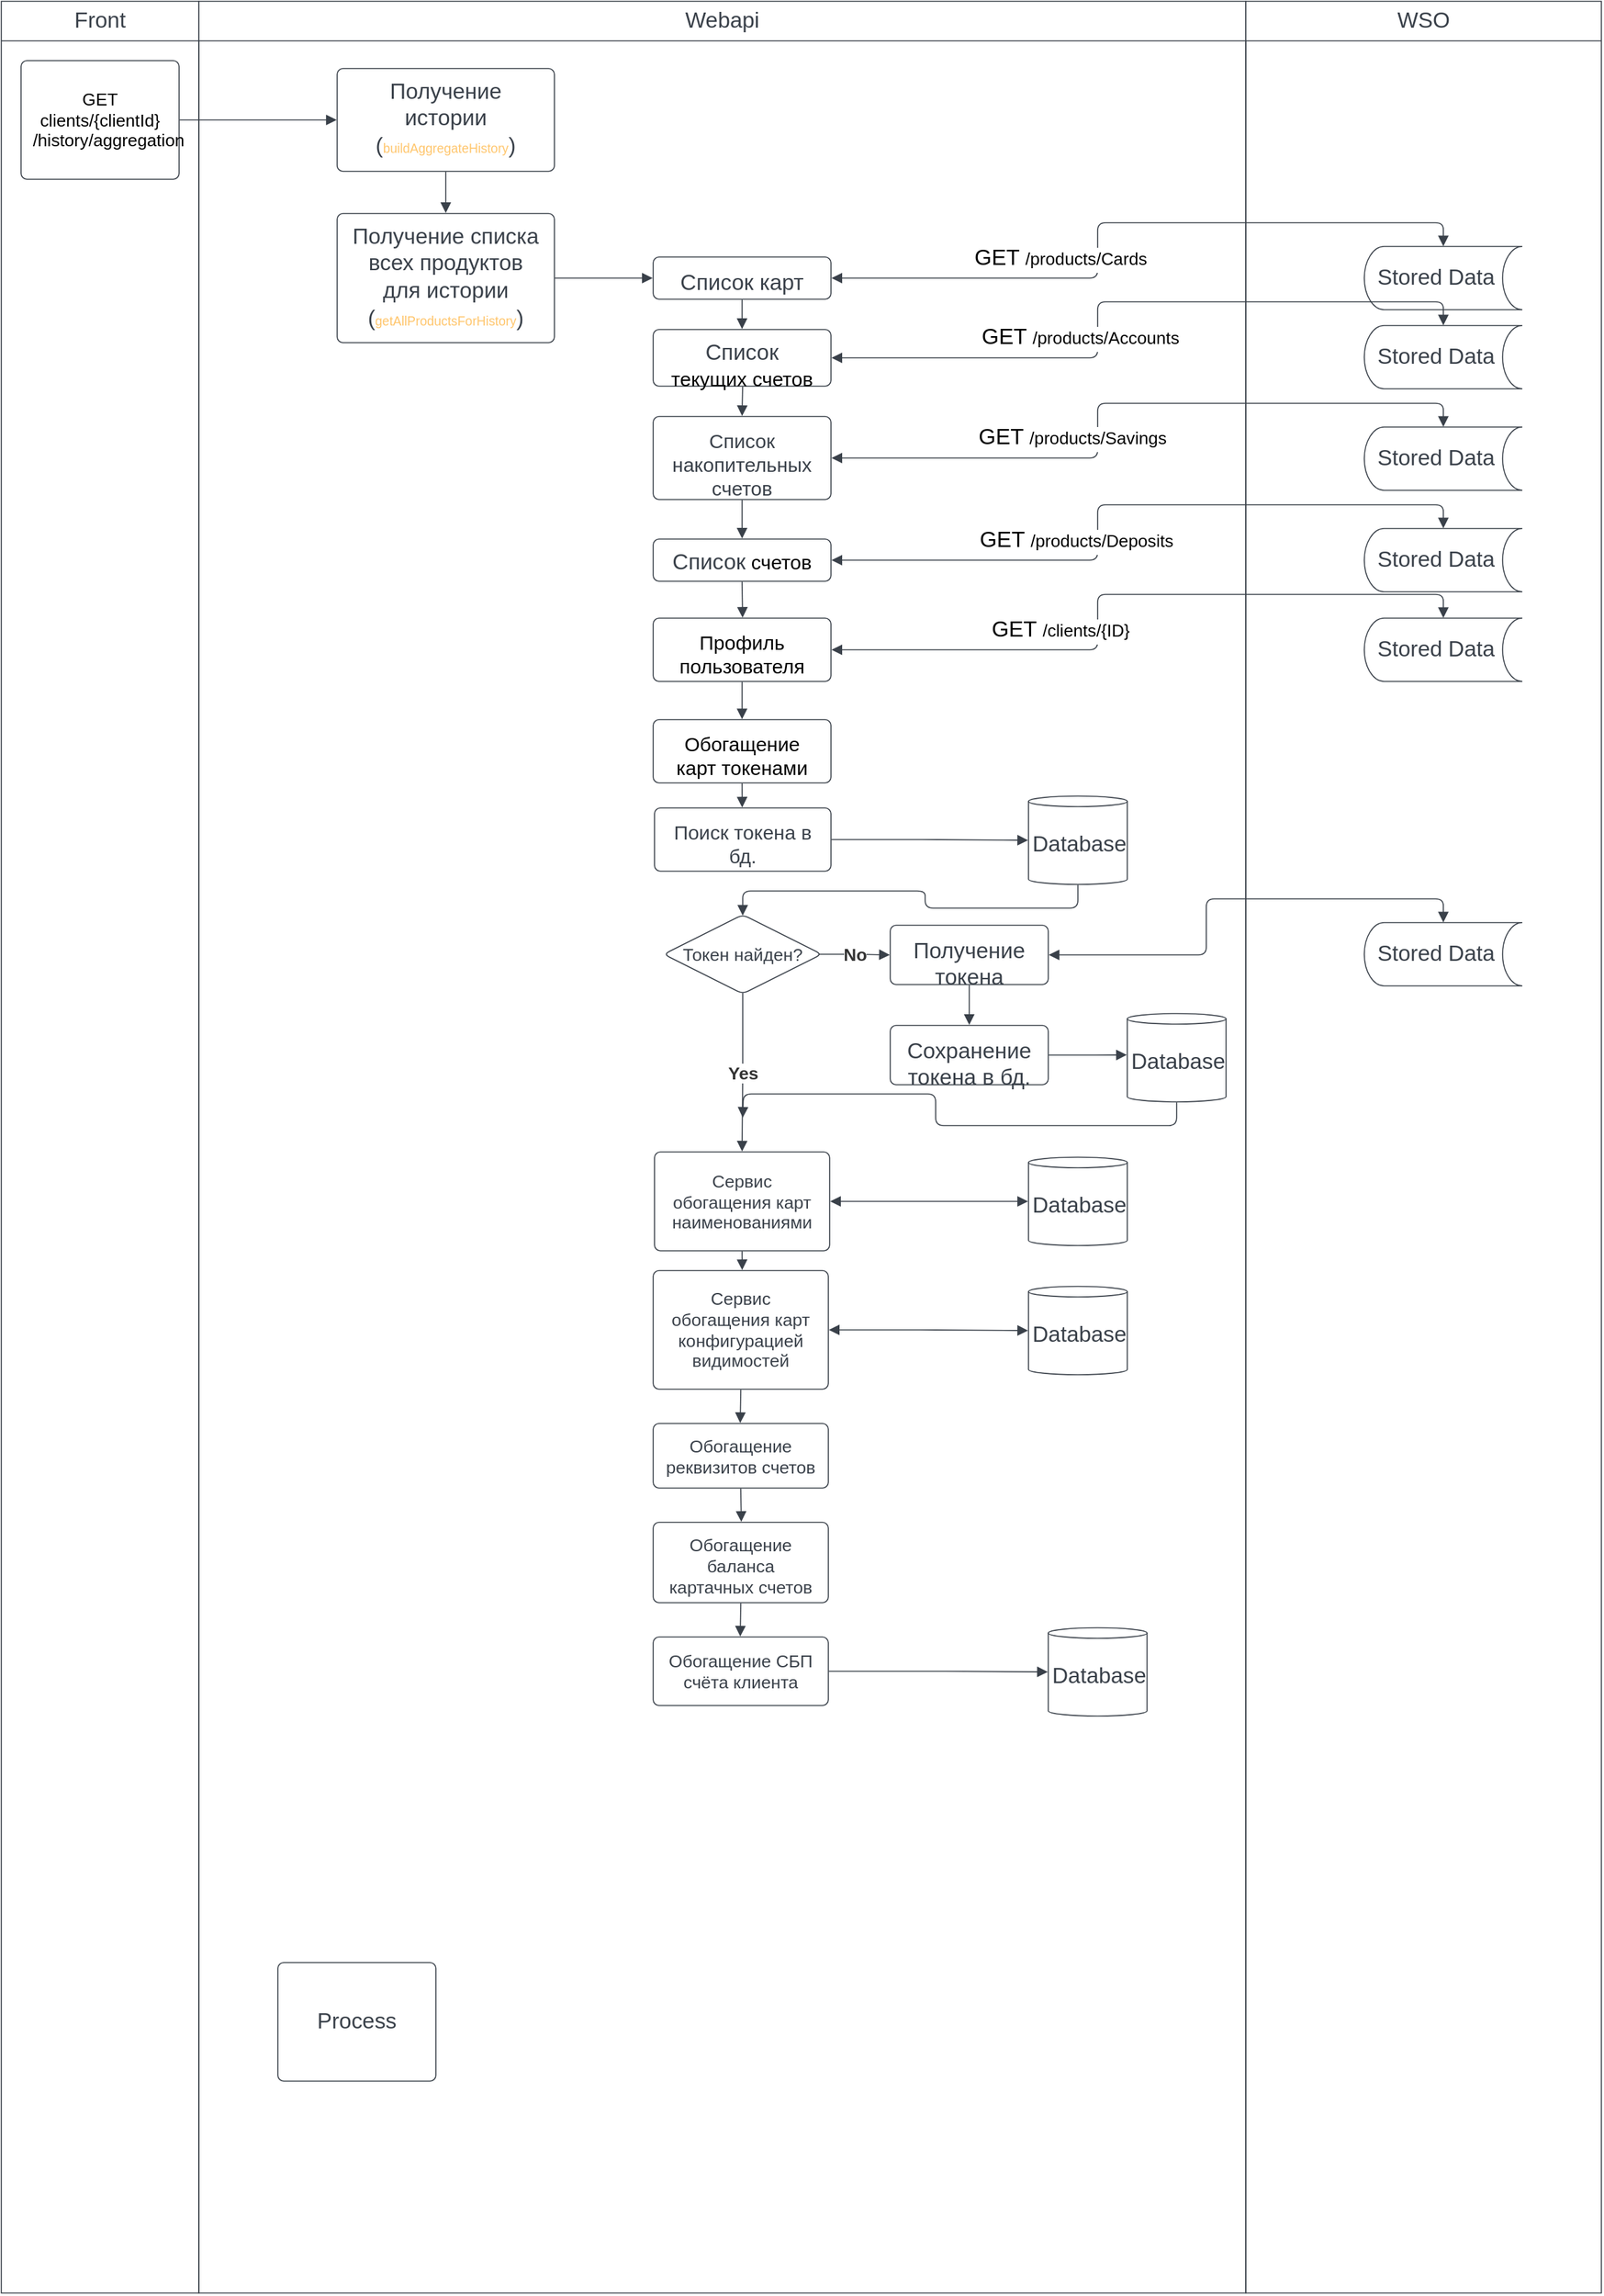 <mxfile version="20.4.0" type="github">
  <diagram id="UjfAyTmwoN08glMjMU2W" name="Page-1">
    <mxGraphModel dx="2031" dy="2107" grid="1" gridSize="10" guides="1" tooltips="1" connect="1" arrows="1" fold="1" page="1" pageScale="1" pageWidth="850" pageHeight="1100" math="0" shadow="0">
      <root>
        <mxCell id="0" />
        <mxCell id="1" parent="0" />
        <mxCell id="c8gqJFBUCQKYiurZhm5t-12" value="" style="fillColor=none;strokeColor=none;pointerEvents=0;fontStyle=0;html=1;whiteSpace=wrap;container=1;collapsible=0;childLayout=stackLayout;resizeParent=1;dropTarget=0;fontSize=13;spacing=0;strokeOpacity=100;rounded=1;absoluteArcSize=1;arcSize=9;strokeWidth=0.8;" vertex="1" parent="1">
          <mxGeometry x="330" y="-3" width="1215" height="1738.75" as="geometry" />
        </mxCell>
        <mxCell id="c8gqJFBUCQKYiurZhm5t-13" value="Front" style="swimlane;html=1;whiteSpace=wrap;connectable=0;fontStyle=0;startSize=30;dropTarget=0;rounded=0;spacing=0;strokeColor=#3a414a;strokeOpacity=100;strokeWidth=0.8;container=1;pointerEvents=0;collapsible=0;recursiveResize=0;fontSize=16.7;fontColor=#3a414a;" vertex="1" parent="c8gqJFBUCQKYiurZhm5t-12">
          <mxGeometry width="150" height="1738.75" as="geometry" />
        </mxCell>
        <mxCell id="c8gqJFBUCQKYiurZhm5t-14" value="Webapi" style="swimlane;html=1;whiteSpace=wrap;connectable=0;fontStyle=0;startSize=30;dropTarget=0;rounded=0;spacing=0;strokeColor=#3a414a;strokeOpacity=100;strokeWidth=0.8;container=1;pointerEvents=0;collapsible=0;recursiveResize=0;fontSize=16.7;fontColor=#3a414a;" vertex="1" parent="c8gqJFBUCQKYiurZhm5t-12">
          <mxGeometry x="150" width="795" height="1738.75" as="geometry" />
        </mxCell>
        <mxCell id="c8gqJFBUCQKYiurZhm5t-15" value="WSO" style="swimlane;html=1;whiteSpace=wrap;connectable=0;fontStyle=0;startSize=30;dropTarget=0;rounded=0;spacing=0;strokeColor=#3a414a;strokeOpacity=100;strokeWidth=0.8;container=1;pointerEvents=0;collapsible=0;recursiveResize=0;fontSize=16.7;fontColor=#3a414a;" vertex="1" parent="c8gqJFBUCQKYiurZhm5t-12">
          <mxGeometry x="945" width="270" height="1738.75" as="geometry" />
        </mxCell>
        <UserObject label="GET clients/{clientId}&#xa;/history/aggregation" lucidchartObjectId="Pw5XpoBd9J1g" id="c8gqJFBUCQKYiurZhm5t-16">
          <mxCell style="html=1;overflow=block;blockSpacing=1;whiteSpace=wrap;fontSize=13.1;fontColor=default;spacing=9;strokeColor=#3a414a;strokeOpacity=100;rounded=1;absoluteArcSize=1;arcSize=9;strokeWidth=0.8;" vertex="1" parent="1">
            <mxGeometry x="345" y="42" width="120" height="90" as="geometry" />
          </mxCell>
        </UserObject>
        <UserObject label="&lt;div style=&quot;display: flex; justify-content: center; text-align: center; align-items: baseline; font-size: 0; line-height: 1.25;margin-top: -2px;&quot;&gt;&lt;span&gt;&lt;span style=&quot;font-size:16.7px;color:#3a414a;&quot;&gt;Получение истории&#xa;(&lt;/span&gt;&lt;span style=&quot;font-size:9.7px;color:#ffc66d;&quot;&gt;buildAggregateHistory&lt;/span&gt;&lt;span style=&quot;font-size:16.7px;color:#3a414a;&quot;&gt;)&lt;/span&gt;&lt;/span&gt;&lt;/div&gt;" lucidchartObjectId="UA5Xp363m_EK" id="c8gqJFBUCQKYiurZhm5t-17">
          <mxCell style="html=1;overflow=block;blockSpacing=1;whiteSpace=wrap;fontSize=13;spacing=9;strokeColor=#3a414a;strokeOpacity=100;rounded=1;absoluteArcSize=1;arcSize=9;strokeWidth=0.8;" vertex="1" parent="1">
            <mxGeometry x="585" y="48" width="165" height="78" as="geometry" />
          </mxCell>
        </UserObject>
        <UserObject label="" lucidchartObjectId="2A5Xym7rcj5j" id="c8gqJFBUCQKYiurZhm5t-18">
          <mxCell style="html=1;jettySize=18;whiteSpace=wrap;fontSize=13;strokeColor=#3a414a;strokeOpacity=100;strokeWidth=0.8;rounded=1;arcSize=12;edgeStyle=orthogonalEdgeStyle;startArrow=none;endArrow=block;endFill=1;exitX=1.003;exitY=0.5;exitPerimeter=0;entryX=-0.002;entryY=0.5;entryPerimeter=0;" edge="1" parent="1" source="c8gqJFBUCQKYiurZhm5t-16" target="c8gqJFBUCQKYiurZhm5t-17">
            <mxGeometry width="100" height="100" relative="1" as="geometry">
              <Array as="points" />
            </mxGeometry>
          </mxCell>
        </UserObject>
        <UserObject label="&lt;div style=&quot;display: flex; justify-content: center; text-align: center; align-items: baseline; font-size: 0; line-height: 1.25;margin-top: -2px;&quot;&gt;&lt;span&gt;&lt;span style=&quot;font-size:16.7px;color:#3a414a;&quot;&gt;Получение списка всех продуктов для истории&#xa;(&lt;/span&gt;&lt;span style=&quot;font-size:9.7px;color:#ffc66d;&quot;&gt;getAllProductsForHistory&lt;/span&gt;&lt;span style=&quot;font-size:16.7px;color:#3a414a;&quot;&gt;)&lt;/span&gt;&lt;/span&gt;&lt;/div&gt;" lucidchartObjectId="mD5XSPRxrNwE" id="c8gqJFBUCQKYiurZhm5t-19">
          <mxCell style="html=1;overflow=block;blockSpacing=1;whiteSpace=wrap;fontSize=13;spacing=9;strokeColor=#3a414a;strokeOpacity=100;rounded=1;absoluteArcSize=1;arcSize=9;strokeWidth=0.8;" vertex="1" parent="1">
            <mxGeometry x="585" y="158" width="165" height="98" as="geometry" />
          </mxCell>
        </UserObject>
        <UserObject label="" lucidchartObjectId="zD5XXEEUaqcl" id="c8gqJFBUCQKYiurZhm5t-20">
          <mxCell style="html=1;jettySize=18;whiteSpace=wrap;fontSize=13;strokeColor=#3a414a;strokeOpacity=100;strokeWidth=0.8;rounded=1;arcSize=12;edgeStyle=orthogonalEdgeStyle;startArrow=none;endArrow=block;endFill=1;exitX=0.5;exitY=1.004;exitPerimeter=0;entryX=0.5;entryY=-0.004;entryPerimeter=0;" edge="1" parent="1" source="c8gqJFBUCQKYiurZhm5t-17" target="c8gqJFBUCQKYiurZhm5t-19">
            <mxGeometry width="100" height="100" relative="1" as="geometry">
              <Array as="points" />
            </mxGeometry>
          </mxCell>
        </UserObject>
        <UserObject label="Список карт&#xa;" lucidchartObjectId="GG5XDF1O8u8E" id="c8gqJFBUCQKYiurZhm5t-21">
          <mxCell style="html=1;overflow=block;blockSpacing=1;whiteSpace=wrap;fontSize=16.7;fontColor=#3a414a;spacing=9;strokeColor=#3a414a;strokeOpacity=100;rounded=1;absoluteArcSize=1;arcSize=9;strokeWidth=0.8;" vertex="1" parent="1">
            <mxGeometry x="825" y="191" width="135" height="32" as="geometry" />
          </mxCell>
        </UserObject>
        <UserObject label="" lucidchartObjectId="SG5XGZaXn._d" id="c8gqJFBUCQKYiurZhm5t-22">
          <mxCell style="html=1;jettySize=18;whiteSpace=wrap;fontSize=13;strokeColor=#3a414a;strokeOpacity=100;strokeWidth=0.8;rounded=1;arcSize=12;edgeStyle=orthogonalEdgeStyle;startArrow=none;endArrow=block;endFill=1;exitX=1.002;exitY=0.5;exitPerimeter=0;entryX=-0.003;entryY=0.5;entryPerimeter=0;" edge="1" parent="1" source="c8gqJFBUCQKYiurZhm5t-19" target="c8gqJFBUCQKYiurZhm5t-21">
            <mxGeometry width="100" height="100" relative="1" as="geometry">
              <Array as="points" />
            </mxGeometry>
          </mxCell>
        </UserObject>
        <UserObject label="Stored Data" lucidchartObjectId="0H5Xo92Akp3z" id="c8gqJFBUCQKYiurZhm5t-23">
          <mxCell style="html=1;overflow=block;blockSpacing=1;whiteSpace=wrap;shape=cylinder3;boundedLbl=1;size=15;lid=0;direction=south;fontSize=16.7;fontColor=#3a414a;spacing=3.8;strokeColor=#3a414a;strokeOpacity=100;rounded=1;absoluteArcSize=1;arcSize=9;strokeWidth=0.8;" vertex="1" parent="1">
            <mxGeometry x="1365" y="183" width="120" height="48" as="geometry" />
          </mxCell>
        </UserObject>
        <UserObject label="" lucidchartObjectId="3H5XNqMtX06T" id="c8gqJFBUCQKYiurZhm5t-24">
          <mxCell style="html=1;jettySize=18;whiteSpace=wrap;fontSize=13;strokeColor=#3a414a;strokeOpacity=100;strokeWidth=0.8;rounded=1;arcSize=12;edgeStyle=orthogonalEdgeStyle;startArrow=block;startFill=1;endArrow=block;endFill=1;exitX=1.003;exitY=0.5;exitPerimeter=0;entryX=-0.003;entryY=0.5;entryPerimeter=0;" edge="1" parent="1" source="c8gqJFBUCQKYiurZhm5t-21" target="c8gqJFBUCQKYiurZhm5t-23">
            <mxGeometry width="100" height="100" relative="1" as="geometry">
              <Array as="points" />
            </mxGeometry>
          </mxCell>
        </UserObject>
        <mxCell id="c8gqJFBUCQKYiurZhm5t-25" value="&lt;div style=&quot;display: flex; justify-content: center; text-align: center; align-items: baseline; font-size: 0; line-height: 1.25;margin-top: -2px;&quot;&gt;&lt;span&gt;&lt;span style=&quot;font-size:16.7px;color:#000000;&quot;&gt;GET &lt;/span&gt;&lt;span style=&quot;font-size:13.1px;color:#000000;&quot;&gt;/products/Cards&lt;/span&gt;&lt;/span&gt;&lt;/div&gt;" style="text;html=1;resizable=0;labelBackgroundColor=default;align=center;verticalAlign=middle;" vertex="1" parent="c8gqJFBUCQKYiurZhm5t-24">
          <mxGeometry x="-0.34" relative="1" as="geometry">
            <mxPoint y="-14.5" as="offset" />
          </mxGeometry>
        </mxCell>
        <UserObject label="&lt;div style=&quot;display: flex; justify-content: center; text-align: center; align-items: baseline; font-size: 0; line-height: 1.25;margin-top: -2px;&quot;&gt;&lt;span&gt;&lt;span style=&quot;font-size:16.7px;color:#3a414a;&quot;&gt;Список&lt;/span&gt;&lt;span style=&quot;font-size:15px;color:#000000;&quot;&gt; текущих счетов&#xa;&lt;/span&gt;&lt;/span&gt;&lt;/div&gt;" lucidchartObjectId="8H5XK.blLu59" id="c8gqJFBUCQKYiurZhm5t-26">
          <mxCell style="html=1;overflow=block;blockSpacing=1;whiteSpace=wrap;fontSize=13;spacing=9;strokeColor=#3a414a;strokeOpacity=100;rounded=1;absoluteArcSize=1;arcSize=9;strokeWidth=0.8;" vertex="1" parent="1">
            <mxGeometry x="825" y="246" width="135" height="43" as="geometry" />
          </mxCell>
        </UserObject>
        <UserObject label="" lucidchartObjectId="~H5Xkz4ND3wp" id="c8gqJFBUCQKYiurZhm5t-27">
          <mxCell style="html=1;jettySize=18;whiteSpace=wrap;overflow=block;blockSpacing=1;fontSize=13;strokeColor=#3a414a;strokeOpacity=100;strokeWidth=0.8;rounded=1;arcSize=12;edgeStyle=orthogonalEdgeStyle;startArrow=none;endArrow=block;endFill=1;exitX=0.5;exitY=1.011;exitPerimeter=0;entryX=0.5;entryY=-0.008;entryPerimeter=0;" edge="1" parent="1" source="c8gqJFBUCQKYiurZhm5t-21" target="c8gqJFBUCQKYiurZhm5t-26">
            <mxGeometry width="100" height="100" relative="1" as="geometry">
              <Array as="points" />
            </mxGeometry>
          </mxCell>
        </UserObject>
        <UserObject label="" lucidchartObjectId="3I5XIiW.pvrt" id="c8gqJFBUCQKYiurZhm5t-28">
          <mxCell style="html=1;jettySize=18;whiteSpace=wrap;overflow=block;blockSpacing=1;fontSize=13;strokeColor=#3a414a;strokeOpacity=100;strokeWidth=0.8;rounded=1;arcSize=12;edgeStyle=orthogonalEdgeStyle;startArrow=block;startFill=1;endArrow=block;endFill=1;exitX=1.003;exitY=0.5;exitPerimeter=0;entryX=-0.003;entryY=0.5;entryPerimeter=0;" edge="1" parent="1" source="c8gqJFBUCQKYiurZhm5t-26" target="c8gqJFBUCQKYiurZhm5t-44">
            <mxGeometry width="100" height="100" relative="1" as="geometry">
              <Array as="points" />
            </mxGeometry>
          </mxCell>
        </UserObject>
        <mxCell id="c8gqJFBUCQKYiurZhm5t-29" value="&lt;div style=&quot;display: flex; justify-content: center; text-align: center; align-items: baseline; font-size: 0; line-height: 1.25;margin-top: -2px;&quot;&gt;&lt;span&gt;&lt;span style=&quot;font-size:16.7px;color:#000000;&quot;&gt;GET &lt;/span&gt;&lt;span style=&quot;font-size:13.1px;color:#000000;&quot;&gt;/products/Accounts&lt;/span&gt;&lt;/span&gt;&lt;/div&gt;" style="text;html=1;resizable=0;labelBackgroundColor=default;align=center;verticalAlign=middle;" vertex="1" parent="c8gqJFBUCQKYiurZhm5t-28">
          <mxGeometry x="-0.282" relative="1" as="geometry">
            <mxPoint y="-15" as="offset" />
          </mxGeometry>
        </mxCell>
        <UserObject label="Список накопительных счетов&#xa;" lucidchartObjectId="0J5X.PhP8Ez." id="c8gqJFBUCQKYiurZhm5t-30">
          <mxCell style="html=1;overflow=block;blockSpacing=1;whiteSpace=wrap;fontSize=15;fontColor=#3a414a;spacing=9;strokeColor=#3a414a;strokeOpacity=100;rounded=1;absoluteArcSize=1;arcSize=9;strokeWidth=0.8;" vertex="1" parent="1">
            <mxGeometry x="825" y="312" width="135" height="63" as="geometry" />
          </mxCell>
        </UserObject>
        <UserObject label="" lucidchartObjectId="0J5XDlm10BkQ" id="c8gqJFBUCQKYiurZhm5t-31">
          <mxCell style="html=1;jettySize=18;whiteSpace=wrap;overflow=block;blockSpacing=1;fontSize=13;strokeColor=#3a414a;strokeOpacity=100;strokeWidth=0.8;rounded=1;arcSize=12;edgeStyle=orthogonalEdgeStyle;startArrow=block;startFill=1;endArrow=block;endFill=1;exitX=1.003;exitY=0.5;exitPerimeter=0;entryX=-0.003;entryY=0.5;entryPerimeter=0;" edge="1" parent="1" source="c8gqJFBUCQKYiurZhm5t-30" target="c8gqJFBUCQKYiurZhm5t-45">
            <mxGeometry width="100" height="100" relative="1" as="geometry">
              <Array as="points" />
            </mxGeometry>
          </mxCell>
        </UserObject>
        <mxCell id="c8gqJFBUCQKYiurZhm5t-32" value="&lt;div style=&quot;display: flex; justify-content: center; text-align: center; align-items: baseline; font-size: 0; line-height: 1.25;margin-top: -2px;&quot;&gt;&lt;span&gt;&lt;span style=&quot;font-size:16.7px;color:#000000;&quot;&gt;GET &lt;/span&gt;&lt;span style=&quot;font-size:13.1px;color:#000000;&quot;&gt;/products/Savings&lt;/span&gt;&lt;/span&gt;&lt;/div&gt;" style="text;html=1;resizable=0;labelBackgroundColor=default;align=center;verticalAlign=middle;" vertex="1" parent="c8gqJFBUCQKYiurZhm5t-31">
          <mxGeometry x="-0.305" relative="1" as="geometry">
            <mxPoint y="-15" as="offset" />
          </mxGeometry>
        </mxCell>
        <UserObject label="&lt;div style=&quot;display: flex; justify-content: center; text-align: center; align-items: baseline; font-size: 0; line-height: 1.25;margin-top: -2px;&quot;&gt;&lt;span&gt;&lt;span style=&quot;font-size:16.7px;color:#3a414a;&quot;&gt;Список&lt;/span&gt;&lt;span style=&quot;font-size:15px;color:#000000;&quot;&gt; счетов&#xa;&lt;/span&gt;&lt;/span&gt;&lt;/div&gt;" lucidchartObjectId="0J5X2S3Da-Ix" id="c8gqJFBUCQKYiurZhm5t-33">
          <mxCell style="html=1;overflow=block;blockSpacing=1;whiteSpace=wrap;fontSize=13;spacing=9;strokeColor=#3a414a;strokeOpacity=100;rounded=1;absoluteArcSize=1;arcSize=9;strokeWidth=0.8;" vertex="1" parent="1">
            <mxGeometry x="825" y="405" width="135" height="32" as="geometry" />
          </mxCell>
        </UserObject>
        <UserObject label="" lucidchartObjectId="0J5XXdTsclY5" id="c8gqJFBUCQKYiurZhm5t-34">
          <mxCell style="html=1;jettySize=18;whiteSpace=wrap;overflow=block;blockSpacing=1;fontSize=13;strokeColor=#3a414a;strokeOpacity=100;strokeWidth=0.8;rounded=1;arcSize=12;edgeStyle=orthogonalEdgeStyle;startArrow=none;endArrow=block;endFill=1;exitX=0.5;exitY=1.006;exitPerimeter=0;entryX=0.5;entryY=-0.011;entryPerimeter=0;" edge="1" parent="1" source="c8gqJFBUCQKYiurZhm5t-30" target="c8gqJFBUCQKYiurZhm5t-33">
            <mxGeometry width="100" height="100" relative="1" as="geometry">
              <Array as="points" />
            </mxGeometry>
          </mxCell>
        </UserObject>
        <UserObject label="" lucidchartObjectId="0J5X8r9G8M2q" id="c8gqJFBUCQKYiurZhm5t-35">
          <mxCell style="html=1;jettySize=18;whiteSpace=wrap;overflow=block;blockSpacing=1;fontSize=13;strokeColor=#3a414a;strokeOpacity=100;strokeWidth=0.8;rounded=1;arcSize=12;edgeStyle=orthogonalEdgeStyle;startArrow=block;startFill=1;endArrow=block;endFill=1;exitX=1.003;exitY=0.5;exitPerimeter=0;entryX=-0.003;entryY=0.5;entryPerimeter=0;" edge="1" parent="1" source="c8gqJFBUCQKYiurZhm5t-33" target="c8gqJFBUCQKYiurZhm5t-46">
            <mxGeometry width="100" height="100" relative="1" as="geometry">
              <Array as="points" />
            </mxGeometry>
          </mxCell>
        </UserObject>
        <mxCell id="c8gqJFBUCQKYiurZhm5t-36" value="&lt;div style=&quot;display: flex; justify-content: center; text-align: center; align-items: baseline; font-size: 0; line-height: 1.25;margin-top: -2px;&quot;&gt;&lt;span&gt;&lt;span style=&quot;font-size:16.7px;color:#000000;&quot;&gt;GET &lt;/span&gt;&lt;span style=&quot;font-size:13.1px;color:#000000;&quot;&gt;/products/Deposits&lt;/span&gt;&lt;/span&gt;&lt;/div&gt;" style="text;html=1;resizable=0;labelBackgroundColor=default;align=center;verticalAlign=middle;" vertex="1" parent="c8gqJFBUCQKYiurZhm5t-35">
          <mxGeometry x="-0.295" relative="1" as="geometry">
            <mxPoint y="-14.5" as="offset" />
          </mxGeometry>
        </mxCell>
        <UserObject label="" lucidchartObjectId="_J5XPBWpCw8~" id="c8gqJFBUCQKYiurZhm5t-37">
          <mxCell style="html=1;jettySize=18;whiteSpace=wrap;overflow=block;blockSpacing=1;fontSize=13;strokeColor=#3a414a;strokeOpacity=100;strokeWidth=0.8;rounded=1;arcSize=12;edgeStyle=orthogonalEdgeStyle;startArrow=none;endArrow=block;endFill=1;exitX=0.503;exitY=1.008;exitPerimeter=0;entryX=0.5;entryY=-0.006;entryPerimeter=0;" edge="1" parent="1" source="c8gqJFBUCQKYiurZhm5t-26" target="c8gqJFBUCQKYiurZhm5t-30">
            <mxGeometry width="100" height="100" relative="1" as="geometry">
              <Array as="points" />
            </mxGeometry>
          </mxCell>
        </UserObject>
        <UserObject label="Профиль пользователя&#xa;" lucidchartObjectId="rO5XIeG87sDk" id="c8gqJFBUCQKYiurZhm5t-38">
          <mxCell style="html=1;overflow=block;blockSpacing=1;whiteSpace=wrap;fontSize=15;fontColor=default;spacing=9;strokeColor=#3a414a;strokeOpacity=100;rounded=1;absoluteArcSize=1;arcSize=9;strokeWidth=0.8;" vertex="1" parent="1">
            <mxGeometry x="825" y="465" width="135" height="48" as="geometry" />
          </mxCell>
        </UserObject>
        <UserObject label="" lucidchartObjectId="qP5XQnBAH3jA" id="c8gqJFBUCQKYiurZhm5t-39">
          <mxCell style="html=1;jettySize=18;whiteSpace=wrap;overflow=block;blockSpacing=1;fontSize=13;strokeColor=#3a414a;strokeOpacity=100;strokeWidth=0.8;rounded=1;arcSize=12;edgeStyle=orthogonalEdgeStyle;startArrow=block;startFill=1;endArrow=block;endFill=1;exitX=1.003;exitY=0.5;exitPerimeter=0;entryX=-0.003;entryY=0.5;entryPerimeter=0;" edge="1" parent="1" source="c8gqJFBUCQKYiurZhm5t-38" target="c8gqJFBUCQKYiurZhm5t-47">
            <mxGeometry width="100" height="100" relative="1" as="geometry">
              <Array as="points" />
            </mxGeometry>
          </mxCell>
        </UserObject>
        <mxCell id="c8gqJFBUCQKYiurZhm5t-40" value="&lt;div style=&quot;display: flex; justify-content: center; text-align: center; align-items: baseline; font-size: 0; line-height: 1.25;margin-top: -2px;&quot;&gt;&lt;span&gt;&lt;span style=&quot;font-size:16.7px;color:#000000;&quot;&gt;GET &lt;/span&gt;&lt;span style=&quot;font-size:13.1px;color:#000000;&quot;&gt;/clients/{ID}&lt;/span&gt;&lt;/span&gt;&lt;/div&gt;" style="text;html=1;resizable=0;labelBackgroundColor=default;align=center;verticalAlign=middle;" vertex="1" parent="c8gqJFBUCQKYiurZhm5t-39">
          <mxGeometry x="-0.34" relative="1" as="geometry">
            <mxPoint y="-14.5" as="offset" />
          </mxGeometry>
        </mxCell>
        <UserObject label="" lucidchartObjectId="BP5XtCf.tdui" id="c8gqJFBUCQKYiurZhm5t-41">
          <mxCell style="html=1;jettySize=18;whiteSpace=wrap;overflow=block;blockSpacing=1;fontSize=13;strokeColor=#3a414a;strokeOpacity=100;strokeWidth=0.8;rounded=1;arcSize=12;edgeStyle=orthogonalEdgeStyle;startArrow=none;endArrow=block;endFill=1;exitX=0.5;exitY=1.011;exitPerimeter=0;entryX=0.503;entryY=-0.007;entryPerimeter=0;" edge="1" parent="1" source="c8gqJFBUCQKYiurZhm5t-33" target="c8gqJFBUCQKYiurZhm5t-38">
            <mxGeometry width="100" height="100" relative="1" as="geometry">
              <Array as="points" />
            </mxGeometry>
          </mxCell>
        </UserObject>
        <UserObject label="Обогащение карт токенами" lucidchartObjectId="PP5X6fUQ7-hr" id="c8gqJFBUCQKYiurZhm5t-42">
          <mxCell style="html=1;overflow=block;blockSpacing=1;whiteSpace=wrap;fontSize=15;fontColor=default;spacing=9;strokeColor=#3a414a;strokeOpacity=100;rounded=1;absoluteArcSize=1;arcSize=9;strokeWidth=0.8;" vertex="1" parent="1">
            <mxGeometry x="825" y="542" width="135" height="48" as="geometry" />
          </mxCell>
        </UserObject>
        <UserObject label="" lucidchartObjectId="4P5X.LTP8K3X" id="c8gqJFBUCQKYiurZhm5t-43">
          <mxCell style="html=1;jettySize=18;whiteSpace=wrap;overflow=block;blockSpacing=1;fontSize=13;strokeColor=#3a414a;strokeOpacity=100;strokeWidth=0.8;rounded=1;arcSize=12;edgeStyle=orthogonalEdgeStyle;startArrow=none;endArrow=block;endFill=1;exitX=0.5;exitY=1.007;exitPerimeter=0;entryX=0.5;entryY=-0.007;entryPerimeter=0;" edge="1" parent="1" source="c8gqJFBUCQKYiurZhm5t-38" target="c8gqJFBUCQKYiurZhm5t-42">
            <mxGeometry width="100" height="100" relative="1" as="geometry">
              <Array as="points" />
            </mxGeometry>
          </mxCell>
        </UserObject>
        <UserObject label="Stored Data" lucidchartObjectId="sZ5XI5~zFREG" id="c8gqJFBUCQKYiurZhm5t-44">
          <mxCell style="html=1;overflow=block;blockSpacing=1;whiteSpace=wrap;shape=cylinder3;boundedLbl=1;size=15;lid=0;direction=south;fontSize=16.7;fontColor=#3a414a;spacing=3.8;strokeColor=#3a414a;strokeOpacity=100;rounded=1;absoluteArcSize=1;arcSize=9;strokeWidth=0.8;" vertex="1" parent="1">
            <mxGeometry x="1365" y="243" width="120" height="48" as="geometry" />
          </mxCell>
        </UserObject>
        <UserObject label="Stored Data" lucidchartObjectId="zZ5XPlPb_yle" id="c8gqJFBUCQKYiurZhm5t-45">
          <mxCell style="html=1;overflow=block;blockSpacing=1;whiteSpace=wrap;shape=cylinder3;boundedLbl=1;size=15;lid=0;direction=south;fontSize=16.7;fontColor=#3a414a;spacing=3.8;strokeColor=#3a414a;strokeOpacity=100;rounded=1;absoluteArcSize=1;arcSize=9;strokeWidth=0.8;" vertex="1" parent="1">
            <mxGeometry x="1365" y="320" width="120" height="48" as="geometry" />
          </mxCell>
        </UserObject>
        <UserObject label="Stored Data" lucidchartObjectId="CZ5XDwpRL2aW" id="c8gqJFBUCQKYiurZhm5t-46">
          <mxCell style="html=1;overflow=block;blockSpacing=1;whiteSpace=wrap;shape=cylinder3;boundedLbl=1;size=15;lid=0;direction=south;fontSize=16.7;fontColor=#3a414a;spacing=3.8;strokeColor=#3a414a;strokeOpacity=100;rounded=1;absoluteArcSize=1;arcSize=9;strokeWidth=0.8;" vertex="1" parent="1">
            <mxGeometry x="1365" y="397" width="120" height="48" as="geometry" />
          </mxCell>
        </UserObject>
        <UserObject label="Stored Data" lucidchartObjectId="GZ5X~4STbWsD" id="c8gqJFBUCQKYiurZhm5t-47">
          <mxCell style="html=1;overflow=block;blockSpacing=1;whiteSpace=wrap;shape=cylinder3;boundedLbl=1;size=15;lid=0;direction=south;fontSize=16.7;fontColor=#3a414a;spacing=3.8;strokeColor=#3a414a;strokeOpacity=100;rounded=1;absoluteArcSize=1;arcSize=9;strokeWidth=0.8;" vertex="1" parent="1">
            <mxGeometry x="1365" y="465" width="120" height="48" as="geometry" />
          </mxCell>
        </UserObject>
        <UserObject label="Process" lucidchartObjectId="c45XLEYe~mZt" id="c8gqJFBUCQKYiurZhm5t-48">
          <mxCell style="html=1;overflow=block;blockSpacing=1;whiteSpace=wrap;fontSize=16.7;fontColor=#3a414a;spacing=9;strokeColor=#3a414a;strokeOpacity=100;rounded=1;absoluteArcSize=1;arcSize=9;strokeWidth=0.8;" vertex="1" parent="1">
            <mxGeometry x="540" y="1485" width="120" height="90" as="geometry" />
          </mxCell>
        </UserObject>
        <UserObject label="Поиск токена в бд. " lucidchartObjectId="Y75XstdN9JBE" id="c8gqJFBUCQKYiurZhm5t-49">
          <mxCell style="html=1;overflow=block;blockSpacing=1;whiteSpace=wrap;fontSize=15;fontColor=#3a414a;spacing=9;strokeColor=#3a414a;strokeOpacity=100;rounded=1;absoluteArcSize=1;arcSize=9;strokeWidth=0.8;" vertex="1" parent="1">
            <mxGeometry x="826" y="609" width="134" height="48" as="geometry" />
          </mxCell>
        </UserObject>
        <UserObject label="Database" lucidchartObjectId="r85XvBZDWITs" id="c8gqJFBUCQKYiurZhm5t-50">
          <mxCell style="html=1;overflow=block;blockSpacing=1;whiteSpace=wrap;shape=cylinder3;size=4;anchorPointDirection=0;boundedLbl=1;fontSize=16.7;fontColor=#3a414a;spacing=3.8;strokeColor=#3a414a;strokeOpacity=100;rounded=1;absoluteArcSize=1;arcSize=9;strokeWidth=0.8;" vertex="1" parent="1">
            <mxGeometry x="1110" y="600" width="75" height="67" as="geometry" />
          </mxCell>
        </UserObject>
        <UserObject label="" lucidchartObjectId="y85Xop2LdQ8c" id="c8gqJFBUCQKYiurZhm5t-51">
          <mxCell style="html=1;jettySize=18;whiteSpace=wrap;overflow=block;blockSpacing=1;fontSize=13;strokeColor=#3a414a;strokeOpacity=100;strokeWidth=0.8;rounded=1;arcSize=12;edgeStyle=orthogonalEdgeStyle;startArrow=none;endArrow=block;endFill=1;exitX=0.5;exitY=1.007;exitPerimeter=0;entryX=0.497;entryY=-0.007;entryPerimeter=0;" edge="1" parent="1" source="c8gqJFBUCQKYiurZhm5t-42" target="c8gqJFBUCQKYiurZhm5t-49">
            <mxGeometry width="100" height="100" relative="1" as="geometry">
              <Array as="points" />
            </mxGeometry>
          </mxCell>
        </UserObject>
        <UserObject label="" lucidchartObjectId="B85XIGJeqtjr" id="c8gqJFBUCQKYiurZhm5t-52">
          <mxCell style="html=1;jettySize=18;whiteSpace=wrap;overflow=block;blockSpacing=1;fontSize=13;strokeColor=#3a414a;strokeOpacity=100;strokeWidth=0.8;rounded=1;arcSize=12;edgeStyle=orthogonalEdgeStyle;startArrow=none;endArrow=block;endFill=1;exitX=1.003;exitY=0.5;exitPerimeter=0;entryX=-0.005;entryY=0.5;entryPerimeter=0;" edge="1" parent="1" source="c8gqJFBUCQKYiurZhm5t-49" target="c8gqJFBUCQKYiurZhm5t-50">
            <mxGeometry width="100" height="100" relative="1" as="geometry">
              <Array as="points" />
            </mxGeometry>
          </mxCell>
        </UserObject>
        <UserObject label="" lucidchartObjectId="Z85XSpp0IZVL" id="c8gqJFBUCQKYiurZhm5t-53">
          <mxCell style="html=1;jettySize=18;whiteSpace=wrap;overflow=block;blockSpacing=1;fontSize=13;strokeColor=#3a414a;strokeOpacity=100;strokeWidth=0.8;rounded=1;arcSize=12;edgeStyle=orthogonalEdgeStyle;startArrow=none;endArrow=block;endFill=1;exitX=0.5;exitY=1.006;exitPerimeter=0;entryX=0.5;entryY=0.011;entryPerimeter=0;" edge="1" parent="1" source="c8gqJFBUCQKYiurZhm5t-50" target="c8gqJFBUCQKYiurZhm5t-54">
            <mxGeometry width="100" height="100" relative="1" as="geometry">
              <Array as="points" />
            </mxGeometry>
          </mxCell>
        </UserObject>
        <UserObject label="Токен найден?" lucidchartObjectId="mc6X3-lLS0_n" id="c8gqJFBUCQKYiurZhm5t-54">
          <mxCell style="html=1;overflow=block;blockSpacing=1;whiteSpace=wrap;rhombus;fontSize=13.3;fontColor=#3a414a;spacing=3.8;strokeColor=#3a414a;strokeOpacity=100;rounded=1;absoluteArcSize=1;arcSize=9;strokeWidth=0.8;" vertex="1" parent="1">
            <mxGeometry x="833" y="690" width="120" height="60" as="geometry" />
          </mxCell>
        </UserObject>
        <UserObject label="" lucidchartObjectId="Bd6XbcjyhPsX" id="c8gqJFBUCQKYiurZhm5t-55">
          <mxCell style="html=1;jettySize=18;whiteSpace=wrap;overflow=block;blockSpacing=1;fontSize=13;strokeColor=#3a414a;strokeOpacity=100;strokeWidth=0.8;rounded=1;arcSize=12;edgeStyle=orthogonalEdgeStyle;startArrow=none;endArrow=block;endFill=1;exitX=0.5;exitY=0.989;exitPerimeter=0;entryX=0.5;entryY=-0.005;entryPerimeter=0;" edge="1" parent="1" source="c8gqJFBUCQKYiurZhm5t-54" target="c8gqJFBUCQKYiurZhm5t-67">
            <mxGeometry width="100" height="100" relative="1" as="geometry">
              <Array as="points" />
            </mxGeometry>
          </mxCell>
        </UserObject>
        <mxCell id="c8gqJFBUCQKYiurZhm5t-56" value="Yes" style="text;html=1;resizable=0;labelBackgroundColor=default;align=center;verticalAlign=middle;fontStyle=1;fontColor=#333333;fontSize=13.3;" vertex="1" parent="c8gqJFBUCQKYiurZhm5t-55">
          <mxGeometry relative="1" as="geometry" />
        </mxCell>
        <UserObject label="" lucidchartObjectId="Ed6X0HHLFvv6" id="c8gqJFBUCQKYiurZhm5t-57">
          <mxCell style="html=1;jettySize=18;whiteSpace=wrap;fontSize=13.3;fontColor=#333333;fontStyle=1;strokeColor=#3a414a;strokeOpacity=100;strokeWidth=0.8;rounded=1;arcSize=12;edgeStyle=orthogonalEdgeStyle;startArrow=none;endArrow=block;endFill=1;exitX=0.98;exitY=0.5;exitPerimeter=0;entryX=-0.003;entryY=0.5;entryPerimeter=0;" edge="1" parent="1" source="c8gqJFBUCQKYiurZhm5t-54" target="c8gqJFBUCQKYiurZhm5t-59">
            <mxGeometry width="100" height="100" relative="1" as="geometry">
              <Array as="points" />
            </mxGeometry>
          </mxCell>
        </UserObject>
        <mxCell id="c8gqJFBUCQKYiurZhm5t-58" value="No" style="text;html=1;resizable=0;labelBackgroundColor=default;align=center;verticalAlign=middle;fontStyle=1;fontColor=#333333;fontSize=13.3;" vertex="1" parent="c8gqJFBUCQKYiurZhm5t-57">
          <mxGeometry relative="1" as="geometry" />
        </mxCell>
        <UserObject label="Получение токена" lucidchartObjectId="5d6XMbgVPLHg" id="c8gqJFBUCQKYiurZhm5t-59">
          <mxCell style="html=1;overflow=block;blockSpacing=1;whiteSpace=wrap;fontSize=16.7;fontColor=#3a414a;spacing=9;strokeColor=#3a414a;strokeOpacity=100;rounded=1;absoluteArcSize=1;arcSize=9;strokeWidth=0.8;" vertex="1" parent="1">
            <mxGeometry x="1005" y="698" width="120" height="45" as="geometry" />
          </mxCell>
        </UserObject>
        <UserObject label="Stored Data" lucidchartObjectId="-e6Xc6jGTG1h" id="c8gqJFBUCQKYiurZhm5t-60">
          <mxCell style="html=1;overflow=block;blockSpacing=1;whiteSpace=wrap;shape=cylinder3;boundedLbl=1;size=15;lid=0;direction=south;fontSize=16.7;fontColor=#3a414a;spacing=3.8;strokeColor=#3a414a;strokeOpacity=100;rounded=1;absoluteArcSize=1;arcSize=9;strokeWidth=0.8;" vertex="1" parent="1">
            <mxGeometry x="1365" y="696" width="120" height="48" as="geometry" />
          </mxCell>
        </UserObject>
        <UserObject label="" lucidchartObjectId="gf6XbXTt.OJH" id="c8gqJFBUCQKYiurZhm5t-61">
          <mxCell style="html=1;jettySize=18;whiteSpace=wrap;fontSize=13;strokeColor=#3a414a;strokeOpacity=100;strokeWidth=0.8;rounded=1;arcSize=12;edgeStyle=orthogonalEdgeStyle;startArrow=block;startFill=1;endArrow=block;endFill=1;exitX=1.003;exitY=0.5;exitPerimeter=0;entryX=-0.003;entryY=0.5;entryPerimeter=0;" edge="1" parent="1" source="c8gqJFBUCQKYiurZhm5t-59" target="c8gqJFBUCQKYiurZhm5t-60">
            <mxGeometry width="100" height="100" relative="1" as="geometry">
              <Array as="points" />
            </mxGeometry>
          </mxCell>
        </UserObject>
        <UserObject label="Database" lucidchartObjectId="Ri6XelpSdsbP" id="c8gqJFBUCQKYiurZhm5t-62">
          <mxCell style="html=1;overflow=block;blockSpacing=1;whiteSpace=wrap;shape=cylinder3;size=4;anchorPointDirection=0;boundedLbl=1;fontSize=16.7;fontColor=#3a414a;spacing=3.8;strokeColor=#3a414a;strokeOpacity=100;rounded=1;absoluteArcSize=1;arcSize=9;strokeWidth=0.8;" vertex="1" parent="1">
            <mxGeometry x="1185" y="765" width="75" height="67" as="geometry" />
          </mxCell>
        </UserObject>
        <UserObject label="" lucidchartObjectId="-i6XzC2S-IMd" id="c8gqJFBUCQKYiurZhm5t-63">
          <mxCell style="html=1;jettySize=18;whiteSpace=wrap;fontSize=13;strokeColor=#3a414a;strokeOpacity=100;strokeWidth=0.8;rounded=1;arcSize=12;edgeStyle=orthogonalEdgeStyle;startArrow=none;endArrow=block;endFill=1;exitX=0.5;exitY=1.008;exitPerimeter=0;entryX=0.5;entryY=-0.008;entryPerimeter=0;" edge="1" parent="1" source="c8gqJFBUCQKYiurZhm5t-59" target="c8gqJFBUCQKYiurZhm5t-64">
            <mxGeometry width="100" height="100" relative="1" as="geometry">
              <Array as="points" />
            </mxGeometry>
          </mxCell>
        </UserObject>
        <UserObject label="Сохранение токена в бд." lucidchartObjectId="_i6XzLH47xdr" id="c8gqJFBUCQKYiurZhm5t-64">
          <mxCell style="html=1;overflow=block;blockSpacing=1;whiteSpace=wrap;fontSize=16.7;fontColor=#3a414a;spacing=9;strokeColor=#3a414a;strokeOpacity=100;rounded=1;absoluteArcSize=1;arcSize=9;strokeWidth=0.8;" vertex="1" parent="1">
            <mxGeometry x="1005" y="774" width="120" height="45" as="geometry" />
          </mxCell>
        </UserObject>
        <UserObject label="" lucidchartObjectId="uj6XbuRvMDQb" id="c8gqJFBUCQKYiurZhm5t-65">
          <mxCell style="html=1;jettySize=18;whiteSpace=wrap;fontSize=13;strokeColor=#3a414a;strokeOpacity=100;strokeWidth=0.8;rounded=1;arcSize=12;edgeStyle=orthogonalEdgeStyle;startArrow=none;endArrow=block;endFill=1;exitX=1.003;exitY=0.5;exitPerimeter=0;entryX=-0.005;entryY=0.469;entryPerimeter=0;" edge="1" parent="1" source="c8gqJFBUCQKYiurZhm5t-64" target="c8gqJFBUCQKYiurZhm5t-62">
            <mxGeometry width="100" height="100" relative="1" as="geometry">
              <Array as="points" />
            </mxGeometry>
          </mxCell>
        </UserObject>
        <UserObject label="" lucidchartObjectId="Lj6X_s70~FC~" id="c8gqJFBUCQKYiurZhm5t-66">
          <mxCell style="html=1;jettySize=18;whiteSpace=wrap;fontSize=13;strokeColor=#3a414a;strokeOpacity=100;strokeWidth=0.8;rounded=1;arcSize=12;edgeStyle=orthogonalEdgeStyle;startArrow=none;endArrow=block;endFill=1;exitX=0.5;exitY=1.006;exitPerimeter=0;" edge="1" parent="1" source="c8gqJFBUCQKYiurZhm5t-62">
            <mxGeometry width="100" height="100" relative="1" as="geometry">
              <Array as="points" />
              <mxPoint x="893" y="844" as="targetPoint" />
            </mxGeometry>
          </mxCell>
        </UserObject>
        <UserObject label="Сервис обогащения карт наименованиями" lucidchartObjectId="Nj6XIc4ePQxS" id="c8gqJFBUCQKYiurZhm5t-67">
          <mxCell style="html=1;overflow=block;blockSpacing=1;whiteSpace=wrap;fontSize=13.3;fontColor=#3a414a;spacing=9;strokeColor=#3a414a;strokeOpacity=100;rounded=1;absoluteArcSize=1;arcSize=9;strokeWidth=0.8;" vertex="1" parent="1">
            <mxGeometry x="826" y="870" width="133" height="75" as="geometry" />
          </mxCell>
        </UserObject>
        <UserObject label="Database" lucidchartObjectId="Ho6Xobs1jgmq" id="c8gqJFBUCQKYiurZhm5t-68">
          <mxCell style="html=1;overflow=block;blockSpacing=1;whiteSpace=wrap;shape=cylinder3;size=4;anchorPointDirection=0;boundedLbl=1;fontSize=16.7;fontColor=#3a414a;spacing=3.8;strokeColor=#3a414a;strokeOpacity=100;rounded=1;absoluteArcSize=1;arcSize=9;strokeWidth=0.8;" vertex="1" parent="1">
            <mxGeometry x="1110" y="874" width="75" height="67" as="geometry" />
          </mxCell>
        </UserObject>
        <UserObject label="" lucidchartObjectId="Oo6XVGwwdmbf" id="c8gqJFBUCQKYiurZhm5t-69">
          <mxCell style="html=1;jettySize=18;whiteSpace=wrap;fontSize=13;strokeColor=#3a414a;strokeOpacity=100;strokeWidth=0.8;rounded=1;arcSize=12;edgeStyle=orthogonalEdgeStyle;startArrow=block;startFill=1;endArrow=block;endFill=1;exitX=1.003;exitY=0.5;exitPerimeter=0;entryX=-0.005;entryY=0.5;entryPerimeter=0;" edge="1" parent="1" source="c8gqJFBUCQKYiurZhm5t-67" target="c8gqJFBUCQKYiurZhm5t-68">
            <mxGeometry width="100" height="100" relative="1" as="geometry">
              <Array as="points" />
            </mxGeometry>
          </mxCell>
        </UserObject>
        <UserObject label="Сервис обогащения карт конфигурацией видимостей" lucidchartObjectId="lq6X5e~di5K2" id="c8gqJFBUCQKYiurZhm5t-70">
          <mxCell style="html=1;overflow=block;blockSpacing=1;whiteSpace=wrap;fontSize=13.3;fontColor=#3a414a;spacing=9;strokeColor=#3a414a;strokeOpacity=100;rounded=1;absoluteArcSize=1;arcSize=9;strokeWidth=0.8;" vertex="1" parent="1">
            <mxGeometry x="825" y="960" width="133" height="90" as="geometry" />
          </mxCell>
        </UserObject>
        <UserObject label="" lucidchartObjectId="sq6XG3UX-h-." id="c8gqJFBUCQKYiurZhm5t-71">
          <mxCell style="html=1;jettySize=18;whiteSpace=wrap;fontSize=13;strokeColor=#3a414a;strokeOpacity=100;strokeWidth=0.8;rounded=1;arcSize=12;edgeStyle=orthogonalEdgeStyle;startArrow=none;endArrow=block;endFill=1;exitX=0.5;exitY=1.005;exitPerimeter=0;entryX=0.508;entryY=-0.004;entryPerimeter=0;" edge="1" parent="1" source="c8gqJFBUCQKYiurZhm5t-67" target="c8gqJFBUCQKYiurZhm5t-70">
            <mxGeometry width="100" height="100" relative="1" as="geometry">
              <Array as="points" />
            </mxGeometry>
          </mxCell>
        </UserObject>
        <UserObject label="Database" lucidchartObjectId="uq6XvXrrYCeF" id="c8gqJFBUCQKYiurZhm5t-72">
          <mxCell style="html=1;overflow=block;blockSpacing=1;whiteSpace=wrap;shape=cylinder3;size=4;anchorPointDirection=0;boundedLbl=1;fontSize=16.7;fontColor=#3a414a;spacing=3.8;strokeColor=#3a414a;strokeOpacity=100;rounded=1;absoluteArcSize=1;arcSize=9;strokeWidth=0.8;" vertex="1" parent="1">
            <mxGeometry x="1110" y="972" width="75" height="67" as="geometry" />
          </mxCell>
        </UserObject>
        <UserObject label="" lucidchartObjectId="Cq6XDOQTmSr2" id="c8gqJFBUCQKYiurZhm5t-73">
          <mxCell style="html=1;jettySize=18;whiteSpace=wrap;fontSize=13;strokeColor=#3a414a;strokeOpacity=100;strokeWidth=0.8;rounded=1;arcSize=12;edgeStyle=orthogonalEdgeStyle;startArrow=block;startFill=1;endArrow=block;endFill=1;exitX=1.003;exitY=0.5;exitPerimeter=0;entryX=-0.005;entryY=0.5;entryPerimeter=0;" edge="1" parent="1" source="c8gqJFBUCQKYiurZhm5t-70" target="c8gqJFBUCQKYiurZhm5t-72">
            <mxGeometry width="100" height="100" relative="1" as="geometry">
              <Array as="points" />
            </mxGeometry>
          </mxCell>
        </UserObject>
        <UserObject label="Обогащение реквизитов счетов  " lucidchartObjectId="1s6Xuzm0_~cL" id="c8gqJFBUCQKYiurZhm5t-74">
          <mxCell style="html=1;overflow=block;blockSpacing=1;whiteSpace=wrap;fontSize=13.3;fontColor=#3a414a;spacing=9;strokeColor=#3a414a;strokeOpacity=100;rounded=1;absoluteArcSize=1;arcSize=9;strokeWidth=0.8;" vertex="1" parent="1">
            <mxGeometry x="825" y="1076" width="133" height="49" as="geometry" />
          </mxCell>
        </UserObject>
        <UserObject label="Обогащение баланса картачных счетов" lucidchartObjectId="pz6XBv3_CeXC" id="c8gqJFBUCQKYiurZhm5t-75">
          <mxCell style="html=1;overflow=block;blockSpacing=1;whiteSpace=wrap;fontSize=13.3;fontColor=#3a414a;spacing=9;strokeColor=#3a414a;strokeOpacity=100;rounded=1;absoluteArcSize=1;arcSize=9;strokeWidth=0.8;" vertex="1" parent="1">
            <mxGeometry x="825" y="1151" width="133" height="61" as="geometry" />
          </mxCell>
        </UserObject>
        <UserObject label="Обогащение СБП счёта клиента" lucidchartObjectId="_z6XcTVb5i9o" id="c8gqJFBUCQKYiurZhm5t-76">
          <mxCell style="html=1;overflow=block;blockSpacing=1;whiteSpace=wrap;fontSize=13.3;fontColor=#3a414a;spacing=9;strokeColor=#3a414a;strokeOpacity=100;rounded=1;absoluteArcSize=1;arcSize=9;strokeWidth=0.8;" vertex="1" parent="1">
            <mxGeometry x="825" y="1238" width="133" height="52" as="geometry" />
          </mxCell>
        </UserObject>
        <UserObject label="Database" lucidchartObjectId="vB6XEQHx.Rfd" id="c8gqJFBUCQKYiurZhm5t-77">
          <mxCell style="html=1;overflow=block;blockSpacing=1;whiteSpace=wrap;shape=cylinder3;size=4;anchorPointDirection=0;boundedLbl=1;fontSize=16.7;fontColor=#3a414a;spacing=3.8;strokeColor=#3a414a;strokeOpacity=100;rounded=1;absoluteArcSize=1;arcSize=9;strokeWidth=0.8;" vertex="1" parent="1">
            <mxGeometry x="1125" y="1231" width="75" height="67" as="geometry" />
          </mxCell>
        </UserObject>
        <UserObject label="" lucidchartObjectId="AB6XScDhONLO" id="c8gqJFBUCQKYiurZhm5t-78">
          <mxCell style="html=1;jettySize=18;whiteSpace=wrap;fontSize=13;strokeColor=#3a414a;strokeOpacity=100;strokeWidth=0.8;rounded=1;arcSize=12;edgeStyle=orthogonalEdgeStyle;startArrow=none;endArrow=block;endFill=1;exitX=1.003;exitY=0.5;exitPerimeter=0;entryX=-0.005;entryY=0.5;entryPerimeter=0;" edge="1" parent="1" source="c8gqJFBUCQKYiurZhm5t-76" target="c8gqJFBUCQKYiurZhm5t-77">
            <mxGeometry width="100" height="100" relative="1" as="geometry">
              <Array as="points" />
            </mxGeometry>
          </mxCell>
        </UserObject>
        <UserObject label="" lucidchartObjectId="JB6XPC1GKS3a" id="c8gqJFBUCQKYiurZhm5t-79">
          <mxCell style="html=1;jettySize=18;whiteSpace=wrap;fontSize=13;strokeColor=#3a414a;strokeOpacity=100;strokeWidth=0.8;rounded=1;arcSize=12;edgeStyle=orthogonalEdgeStyle;startArrow=none;endArrow=block;endFill=1;exitX=0.5;exitY=1.004;exitPerimeter=0;entryX=0.497;entryY=-0.007;entryPerimeter=0;" edge="1" parent="1" source="c8gqJFBUCQKYiurZhm5t-70" target="c8gqJFBUCQKYiurZhm5t-74">
            <mxGeometry width="100" height="100" relative="1" as="geometry">
              <Array as="points" />
            </mxGeometry>
          </mxCell>
        </UserObject>
        <UserObject label="" lucidchartObjectId="LB6X~o~XLk.c" id="c8gqJFBUCQKYiurZhm5t-80">
          <mxCell style="html=1;jettySize=18;whiteSpace=wrap;fontSize=13;strokeColor=#3a414a;strokeOpacity=100;strokeWidth=0.8;rounded=1;arcSize=12;edgeStyle=orthogonalEdgeStyle;startArrow=none;endArrow=block;endFill=1;exitX=0.5;exitY=1.007;exitPerimeter=0;entryX=0.503;entryY=-0.006;entryPerimeter=0;" edge="1" parent="1" source="c8gqJFBUCQKYiurZhm5t-74" target="c8gqJFBUCQKYiurZhm5t-75">
            <mxGeometry width="100" height="100" relative="1" as="geometry">
              <Array as="points" />
            </mxGeometry>
          </mxCell>
        </UserObject>
        <UserObject label="" lucidchartObjectId="MB6XRtyigUjt" id="c8gqJFBUCQKYiurZhm5t-81">
          <mxCell style="html=1;jettySize=18;whiteSpace=wrap;fontSize=13;strokeColor=#3a414a;strokeOpacity=100;strokeWidth=0.8;rounded=1;arcSize=12;edgeStyle=orthogonalEdgeStyle;startArrow=none;endArrow=block;endFill=1;exitX=0.5;exitY=1.006;exitPerimeter=0;entryX=0.497;entryY=-0.007;entryPerimeter=0;" edge="1" parent="1" source="c8gqJFBUCQKYiurZhm5t-75" target="c8gqJFBUCQKYiurZhm5t-76">
            <mxGeometry width="100" height="100" relative="1" as="geometry">
              <Array as="points" />
            </mxGeometry>
          </mxCell>
        </UserObject>
      </root>
    </mxGraphModel>
  </diagram>
</mxfile>
